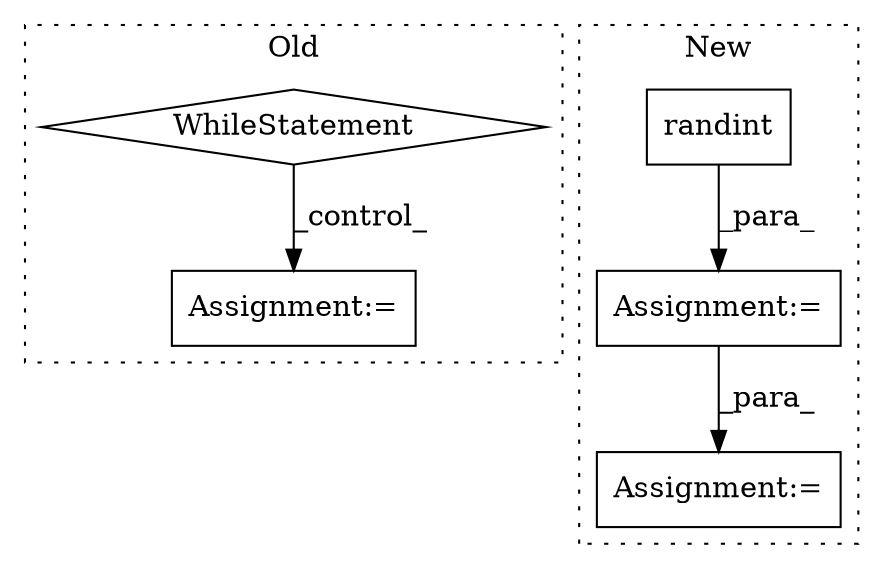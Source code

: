 digraph G {
subgraph cluster0 {
1 [label="WhileStatement" a="61" s="2404,2433" l="7,2" shape="diamond"];
4 [label="Assignment:=" a="7" s="2637" l="1" shape="box"];
label = "Old";
style="dotted";
}
subgraph cluster1 {
2 [label="randint" a="32" s="2368,2390" l="8,1" shape="box"];
3 [label="Assignment:=" a="7" s="2360" l="1" shape="box"];
5 [label="Assignment:=" a="7" s="2402" l="1" shape="box"];
label = "New";
style="dotted";
}
1 -> 4 [label="_control_"];
2 -> 3 [label="_para_"];
3 -> 5 [label="_para_"];
}